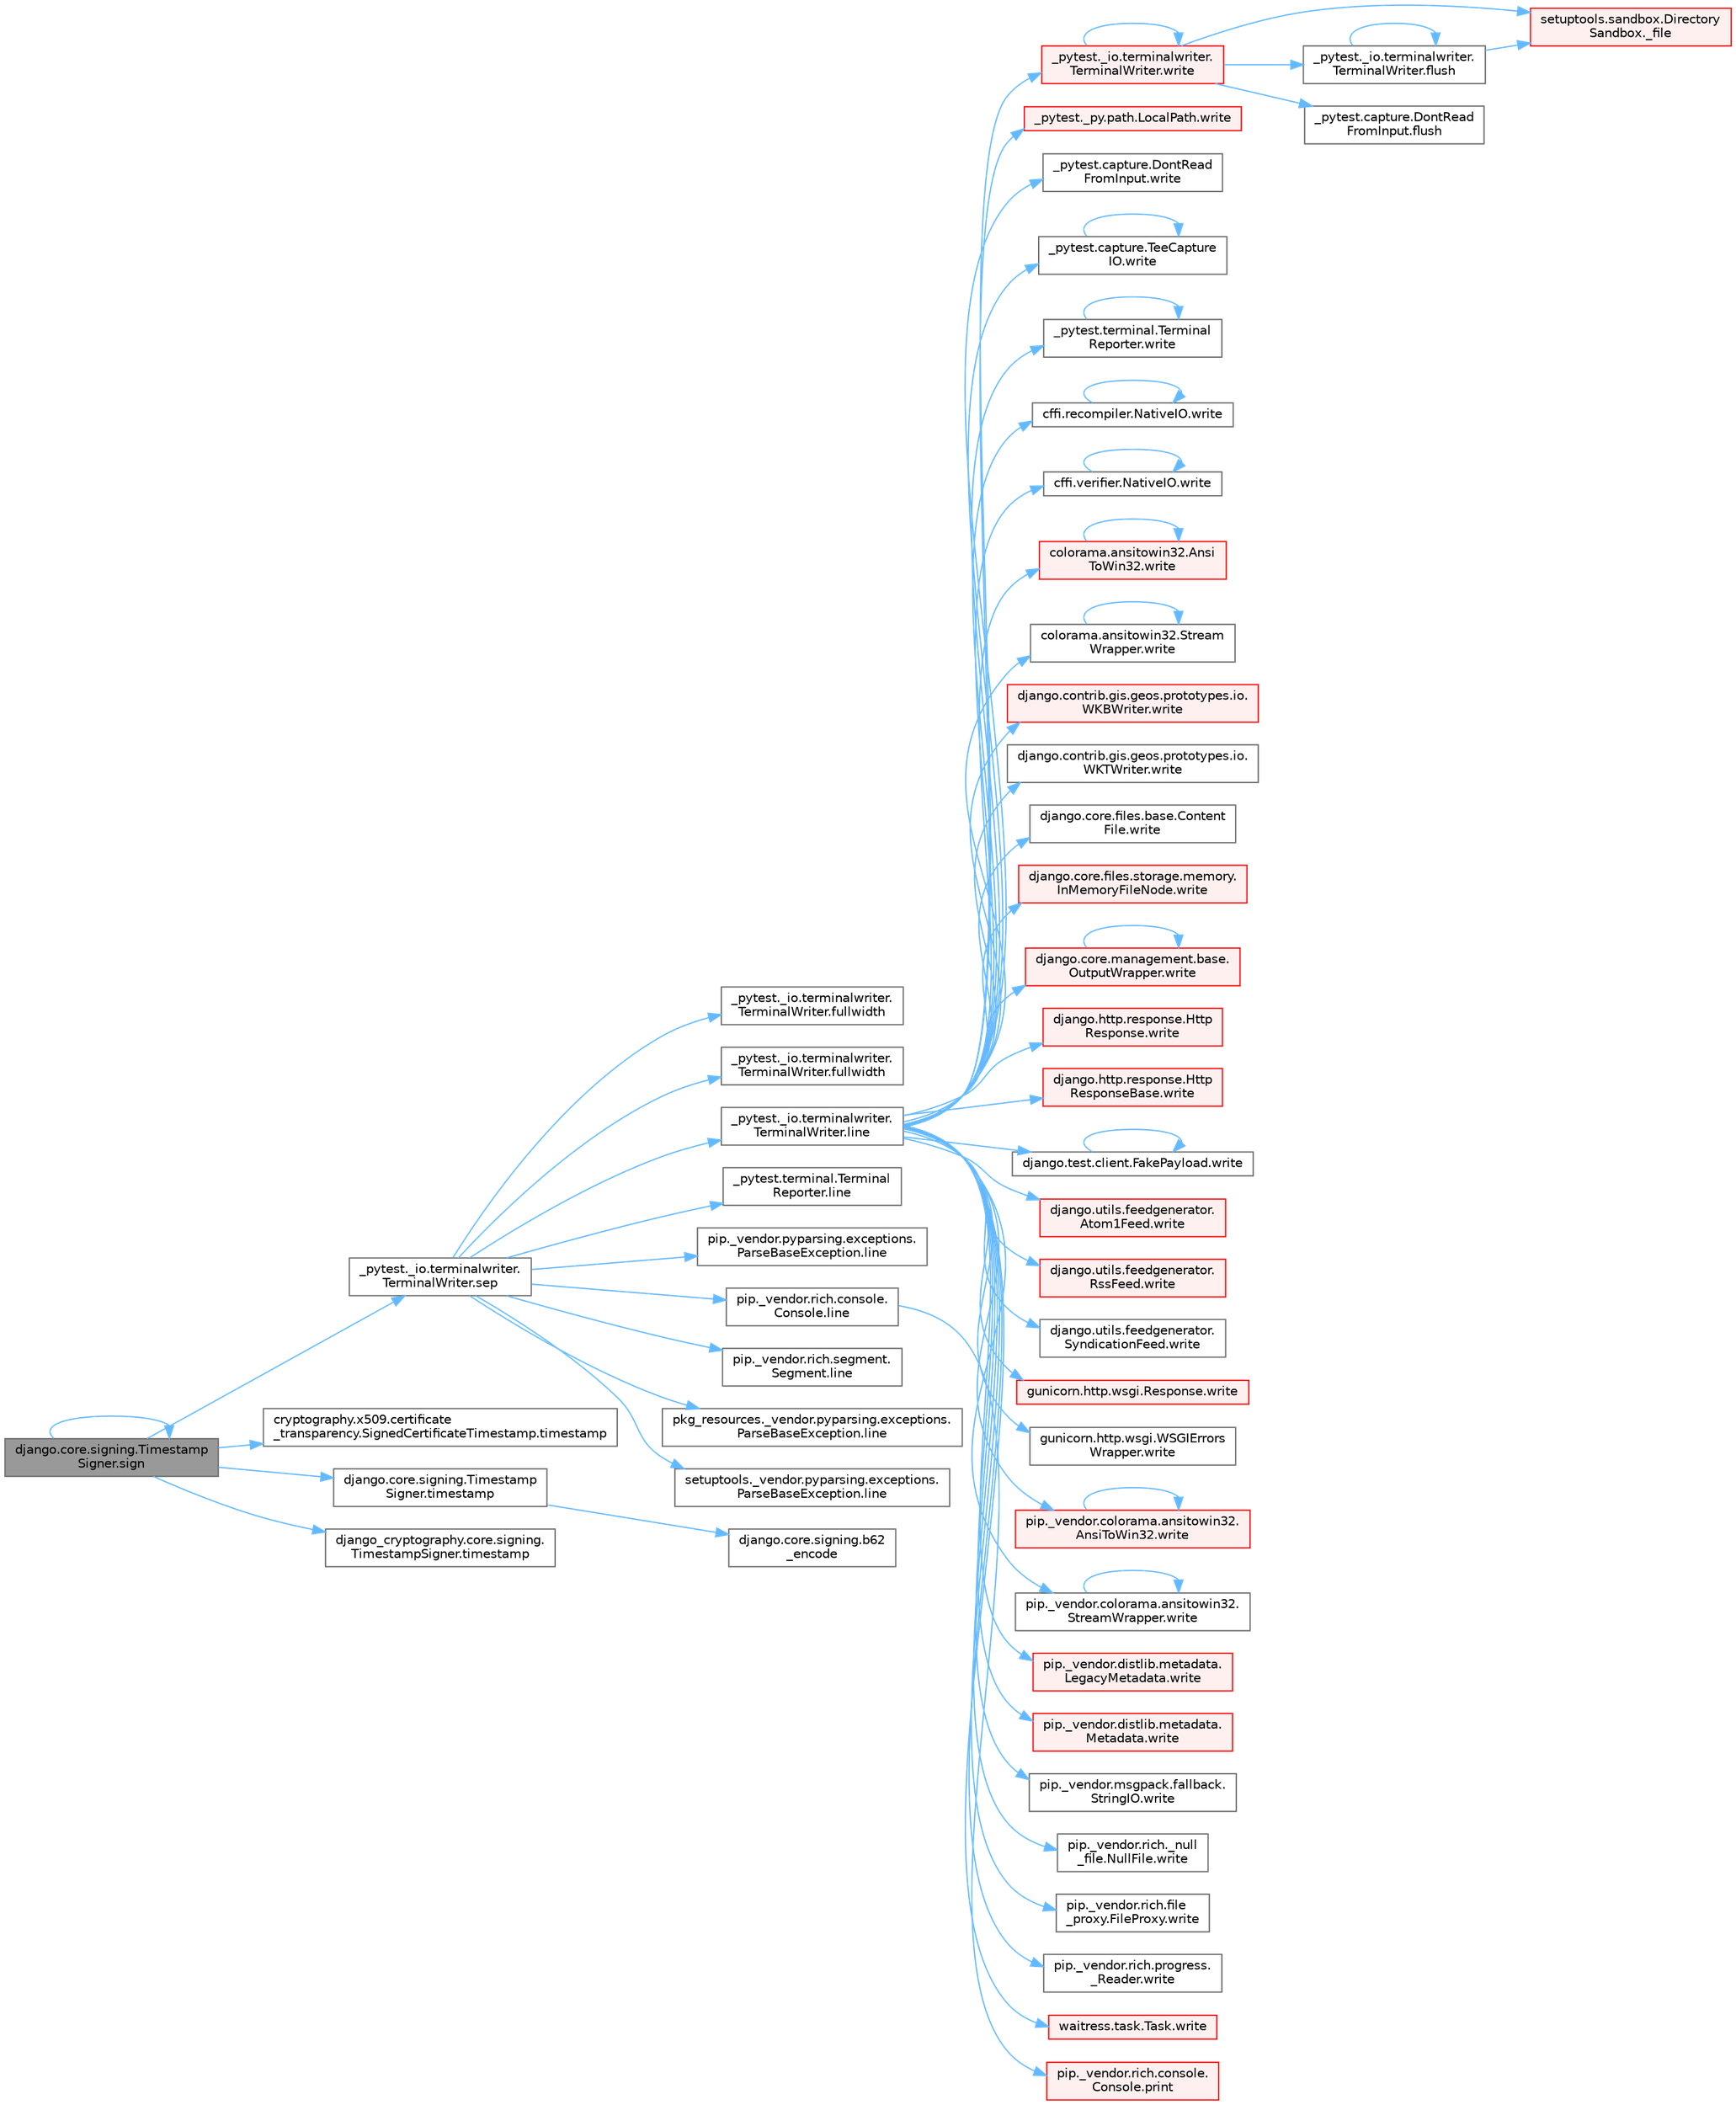 digraph "django.core.signing.TimestampSigner.sign"
{
 // LATEX_PDF_SIZE
  bgcolor="transparent";
  edge [fontname=Helvetica,fontsize=10,labelfontname=Helvetica,labelfontsize=10];
  node [fontname=Helvetica,fontsize=10,shape=box,height=0.2,width=0.4];
  rankdir="LR";
  Node1 [id="Node000001",label="django.core.signing.Timestamp\lSigner.sign",height=0.2,width=0.4,color="gray40", fillcolor="grey60", style="filled", fontcolor="black",tooltip=" "];
  Node1 -> Node2 [id="edge1_Node000001_Node000002",color="steelblue1",style="solid",tooltip=" "];
  Node2 [id="Node000002",label="_pytest._io.terminalwriter.\lTerminalWriter.sep",height=0.2,width=0.4,color="grey40", fillcolor="white", style="filled",URL="$class__pytest_1_1__io_1_1terminalwriter_1_1_terminal_writer.html#a9825789953e583960848896c7c201fb8",tooltip=" "];
  Node2 -> Node3 [id="edge2_Node000002_Node000003",color="steelblue1",style="solid",tooltip=" "];
  Node3 [id="Node000003",label="_pytest._io.terminalwriter.\lTerminalWriter.fullwidth",height=0.2,width=0.4,color="grey40", fillcolor="white", style="filled",URL="$class__pytest_1_1__io_1_1terminalwriter_1_1_terminal_writer.html#ae50311a0eabdbd82576186c911df75e1",tooltip=" "];
  Node2 -> Node4 [id="edge3_Node000002_Node000004",color="steelblue1",style="solid",tooltip=" "];
  Node4 [id="Node000004",label="_pytest._io.terminalwriter.\lTerminalWriter.fullwidth",height=0.2,width=0.4,color="grey40", fillcolor="white", style="filled",URL="$class__pytest_1_1__io_1_1terminalwriter_1_1_terminal_writer.html#af76e8737ba6755dc0b6ac47f6737fac9",tooltip=" "];
  Node2 -> Node5 [id="edge4_Node000002_Node000005",color="steelblue1",style="solid",tooltip=" "];
  Node5 [id="Node000005",label="_pytest._io.terminalwriter.\lTerminalWriter.line",height=0.2,width=0.4,color="grey40", fillcolor="white", style="filled",URL="$class__pytest_1_1__io_1_1terminalwriter_1_1_terminal_writer.html#a70c206b6c71b946771673c95d93d5d5a",tooltip=" "];
  Node5 -> Node6 [id="edge5_Node000005_Node000006",color="steelblue1",style="solid",tooltip=" "];
  Node6 [id="Node000006",label="_pytest._io.terminalwriter.\lTerminalWriter.write",height=0.2,width=0.4,color="red", fillcolor="#FFF0F0", style="filled",URL="$class__pytest_1_1__io_1_1terminalwriter_1_1_terminal_writer.html#ab011b237aec5bafbe3761ee6eceaa5b1",tooltip=" "];
  Node6 -> Node7 [id="edge6_Node000006_Node000007",color="steelblue1",style="solid",tooltip=" "];
  Node7 [id="Node000007",label="setuptools.sandbox.Directory\lSandbox._file",height=0.2,width=0.4,color="red", fillcolor="#FFF0F0", style="filled",URL="$classsetuptools_1_1sandbox_1_1_directory_sandbox.html#acf799106ef73553cbfdf57cc16babd98",tooltip=" "];
  Node6 -> Node10 [id="edge7_Node000006_Node000010",color="steelblue1",style="solid",tooltip=" "];
  Node10 [id="Node000010",label="_pytest._io.terminalwriter.\lTerminalWriter.flush",height=0.2,width=0.4,color="grey40", fillcolor="white", style="filled",URL="$class__pytest_1_1__io_1_1terminalwriter_1_1_terminal_writer.html#a843da9eb57c455ee17b0aac062288702",tooltip=" "];
  Node10 -> Node7 [id="edge8_Node000010_Node000007",color="steelblue1",style="solid",tooltip=" "];
  Node10 -> Node10 [id="edge9_Node000010_Node000010",color="steelblue1",style="solid",tooltip=" "];
  Node6 -> Node11 [id="edge10_Node000006_Node000011",color="steelblue1",style="solid",tooltip=" "];
  Node11 [id="Node000011",label="_pytest.capture.DontRead\lFromInput.flush",height=0.2,width=0.4,color="grey40", fillcolor="white", style="filled",URL="$class__pytest_1_1capture_1_1_dont_read_from_input.html#a077768fd4551ea4669db05b09e56435b",tooltip=" "];
  Node6 -> Node6 [id="edge11_Node000006_Node000006",color="steelblue1",style="solid",tooltip=" "];
  Node5 -> Node2376 [id="edge12_Node000005_Node002376",color="steelblue1",style="solid",tooltip=" "];
  Node2376 [id="Node002376",label="_pytest._py.path.LocalPath.write",height=0.2,width=0.4,color="red", fillcolor="#FFF0F0", style="filled",URL="$class__pytest_1_1__py_1_1path_1_1_local_path.html#a8f782fcf3e7b991a42259724f3d25de2",tooltip=" "];
  Node5 -> Node2405 [id="edge13_Node000005_Node002405",color="steelblue1",style="solid",tooltip=" "];
  Node2405 [id="Node002405",label="_pytest.capture.DontRead\lFromInput.write",height=0.2,width=0.4,color="grey40", fillcolor="white", style="filled",URL="$class__pytest_1_1capture_1_1_dont_read_from_input.html#a406eef5fc6e2a689e4095b418e34258e",tooltip=" "];
  Node5 -> Node2406 [id="edge14_Node000005_Node002406",color="steelblue1",style="solid",tooltip=" "];
  Node2406 [id="Node002406",label="_pytest.capture.TeeCapture\lIO.write",height=0.2,width=0.4,color="grey40", fillcolor="white", style="filled",URL="$class__pytest_1_1capture_1_1_tee_capture_i_o.html#ad2ae68f89adb705539b1f510ac1d2a06",tooltip=" "];
  Node2406 -> Node2406 [id="edge15_Node002406_Node002406",color="steelblue1",style="solid",tooltip=" "];
  Node5 -> Node2407 [id="edge16_Node000005_Node002407",color="steelblue1",style="solid",tooltip=" "];
  Node2407 [id="Node002407",label="_pytest.terminal.Terminal\lReporter.write",height=0.2,width=0.4,color="grey40", fillcolor="white", style="filled",URL="$class__pytest_1_1terminal_1_1_terminal_reporter.html#a6a83fce851fa9dfdc476bc6fb0d4595b",tooltip=" "];
  Node2407 -> Node2407 [id="edge17_Node002407_Node002407",color="steelblue1",style="solid",tooltip=" "];
  Node5 -> Node2408 [id="edge18_Node000005_Node002408",color="steelblue1",style="solid",tooltip=" "];
  Node2408 [id="Node002408",label="cffi.recompiler.NativeIO.write",height=0.2,width=0.4,color="grey40", fillcolor="white", style="filled",URL="$classcffi_1_1recompiler_1_1_native_i_o.html#a179e7b41f653f51024a2cc98ad72cbbe",tooltip=" "];
  Node2408 -> Node2408 [id="edge19_Node002408_Node002408",color="steelblue1",style="solid",tooltip=" "];
  Node5 -> Node2409 [id="edge20_Node000005_Node002409",color="steelblue1",style="solid",tooltip=" "];
  Node2409 [id="Node002409",label="cffi.verifier.NativeIO.write",height=0.2,width=0.4,color="grey40", fillcolor="white", style="filled",URL="$classcffi_1_1verifier_1_1_native_i_o.html#a9f02f1e437c53293db7389ce253ee238",tooltip=" "];
  Node2409 -> Node2409 [id="edge21_Node002409_Node002409",color="steelblue1",style="solid",tooltip=" "];
  Node5 -> Node2410 [id="edge22_Node000005_Node002410",color="steelblue1",style="solid",tooltip=" "];
  Node2410 [id="Node002410",label="colorama.ansitowin32.Ansi\lToWin32.write",height=0.2,width=0.4,color="red", fillcolor="#FFF0F0", style="filled",URL="$classcolorama_1_1ansitowin32_1_1_ansi_to_win32.html#abadac90e6f0a5a03cecdc6f254eca7d8",tooltip=" "];
  Node2410 -> Node2410 [id="edge23_Node002410_Node002410",color="steelblue1",style="solid",tooltip=" "];
  Node5 -> Node2432 [id="edge24_Node000005_Node002432",color="steelblue1",style="solid",tooltip=" "];
  Node2432 [id="Node002432",label="colorama.ansitowin32.Stream\lWrapper.write",height=0.2,width=0.4,color="grey40", fillcolor="white", style="filled",URL="$classcolorama_1_1ansitowin32_1_1_stream_wrapper.html#a551910ddf0a34dde1db2a38e00b789d4",tooltip=" "];
  Node2432 -> Node2432 [id="edge25_Node002432_Node002432",color="steelblue1",style="solid",tooltip=" "];
  Node5 -> Node2433 [id="edge26_Node000005_Node002433",color="steelblue1",style="solid",tooltip=" "];
  Node2433 [id="Node002433",label="django.contrib.gis.geos.prototypes.io.\lWKBWriter.write",height=0.2,width=0.4,color="red", fillcolor="#FFF0F0", style="filled",URL="$classdjango_1_1contrib_1_1gis_1_1geos_1_1prototypes_1_1io_1_1_w_k_b_writer.html#a2cdc902d36a57ba6070e70570ca85c55",tooltip=" "];
  Node5 -> Node2435 [id="edge27_Node000005_Node002435",color="steelblue1",style="solid",tooltip=" "];
  Node2435 [id="Node002435",label="django.contrib.gis.geos.prototypes.io.\lWKTWriter.write",height=0.2,width=0.4,color="grey40", fillcolor="white", style="filled",URL="$classdjango_1_1contrib_1_1gis_1_1geos_1_1prototypes_1_1io_1_1_w_k_t_writer.html#a8c54e53507e3f6193ce7a36c8f977370",tooltip=" "];
  Node5 -> Node2436 [id="edge28_Node000005_Node002436",color="steelblue1",style="solid",tooltip=" "];
  Node2436 [id="Node002436",label="django.core.files.base.Content\lFile.write",height=0.2,width=0.4,color="grey40", fillcolor="white", style="filled",URL="$classdjango_1_1core_1_1files_1_1base_1_1_content_file.html#a5777a08a5be02c055680c8bcbb235c61",tooltip=" "];
  Node5 -> Node2437 [id="edge29_Node000005_Node002437",color="steelblue1",style="solid",tooltip=" "];
  Node2437 [id="Node002437",label="django.core.files.storage.memory.\lInMemoryFileNode.write",height=0.2,width=0.4,color="red", fillcolor="#FFF0F0", style="filled",URL="$classdjango_1_1core_1_1files_1_1storage_1_1memory_1_1_in_memory_file_node.html#a0e630c96ce4523b3fbd453fa5789bc9e",tooltip=" "];
  Node5 -> Node2439 [id="edge30_Node000005_Node002439",color="steelblue1",style="solid",tooltip=" "];
  Node2439 [id="Node002439",label="django.core.management.base.\lOutputWrapper.write",height=0.2,width=0.4,color="red", fillcolor="#FFF0F0", style="filled",URL="$classdjango_1_1core_1_1management_1_1base_1_1_output_wrapper.html#a3577d4a5a7af3c1c66cfdfa3a5bd8a15",tooltip=" "];
  Node2439 -> Node2439 [id="edge31_Node002439_Node002439",color="steelblue1",style="solid",tooltip=" "];
  Node5 -> Node2607 [id="edge32_Node000005_Node002607",color="steelblue1",style="solid",tooltip=" "];
  Node2607 [id="Node002607",label="django.http.response.Http\lResponse.write",height=0.2,width=0.4,color="red", fillcolor="#FFF0F0", style="filled",URL="$classdjango_1_1http_1_1response_1_1_http_response.html#ac159fb36270c736cfc19334cd8350091",tooltip=" "];
  Node5 -> Node2608 [id="edge33_Node000005_Node002608",color="steelblue1",style="solid",tooltip=" "];
  Node2608 [id="Node002608",label="django.http.response.Http\lResponseBase.write",height=0.2,width=0.4,color="red", fillcolor="#FFF0F0", style="filled",URL="$classdjango_1_1http_1_1response_1_1_http_response_base.html#a4be34840707dfbb85170d7339d758dc1",tooltip=" "];
  Node5 -> Node2609 [id="edge34_Node000005_Node002609",color="steelblue1",style="solid",tooltip=" "];
  Node2609 [id="Node002609",label="django.test.client.FakePayload.write",height=0.2,width=0.4,color="grey40", fillcolor="white", style="filled",URL="$classdjango_1_1test_1_1client_1_1_fake_payload.html#a6a1dca1b58f77e75800bc2d738d3fd7e",tooltip=" "];
  Node2609 -> Node2609 [id="edge35_Node002609_Node002609",color="steelblue1",style="solid",tooltip=" "];
  Node5 -> Node2610 [id="edge36_Node000005_Node002610",color="steelblue1",style="solid",tooltip=" "];
  Node2610 [id="Node002610",label="django.utils.feedgenerator.\lAtom1Feed.write",height=0.2,width=0.4,color="red", fillcolor="#FFF0F0", style="filled",URL="$classdjango_1_1utils_1_1feedgenerator_1_1_atom1_feed.html#afbf5b931a75be201e339b64a8aa46119",tooltip=" "];
  Node5 -> Node2684 [id="edge37_Node000005_Node002684",color="steelblue1",style="solid",tooltip=" "];
  Node2684 [id="Node002684",label="django.utils.feedgenerator.\lRssFeed.write",height=0.2,width=0.4,color="red", fillcolor="#FFF0F0", style="filled",URL="$classdjango_1_1utils_1_1feedgenerator_1_1_rss_feed.html#a63ea2926c2c773e874f51ced997a2618",tooltip=" "];
  Node5 -> Node2689 [id="edge38_Node000005_Node002689",color="steelblue1",style="solid",tooltip=" "];
  Node2689 [id="Node002689",label="django.utils.feedgenerator.\lSyndicationFeed.write",height=0.2,width=0.4,color="grey40", fillcolor="white", style="filled",URL="$classdjango_1_1utils_1_1feedgenerator_1_1_syndication_feed.html#a8b6aa844d6a12751a6d67fe6a2e58ebb",tooltip=" "];
  Node5 -> Node2690 [id="edge39_Node000005_Node002690",color="steelblue1",style="solid",tooltip=" "];
  Node2690 [id="Node002690",label="gunicorn.http.wsgi.Response.write",height=0.2,width=0.4,color="red", fillcolor="#FFF0F0", style="filled",URL="$classgunicorn_1_1http_1_1wsgi_1_1_response.html#a125ec803f25529604c0cbf2177de8951",tooltip=" "];
  Node5 -> Node2691 [id="edge40_Node000005_Node002691",color="steelblue1",style="solid",tooltip=" "];
  Node2691 [id="Node002691",label="gunicorn.http.wsgi.WSGIErrors\lWrapper.write",height=0.2,width=0.4,color="grey40", fillcolor="white", style="filled",URL="$classgunicorn_1_1http_1_1wsgi_1_1_w_s_g_i_errors_wrapper.html#a7dabeb0732ba57e770de5e6c297cbfba",tooltip=" "];
  Node5 -> Node2419 [id="edge41_Node000005_Node002419",color="steelblue1",style="solid",tooltip=" "];
  Node2419 [id="Node002419",label="pip._vendor.colorama.ansitowin32.\lAnsiToWin32.write",height=0.2,width=0.4,color="red", fillcolor="#FFF0F0", style="filled",URL="$classpip_1_1__vendor_1_1colorama_1_1ansitowin32_1_1_ansi_to_win32.html#aaeb0baf104470a2dfb282dce019b45e4",tooltip=" "];
  Node2419 -> Node2419 [id="edge42_Node002419_Node002419",color="steelblue1",style="solid",tooltip=" "];
  Node5 -> Node2692 [id="edge43_Node000005_Node002692",color="steelblue1",style="solid",tooltip=" "];
  Node2692 [id="Node002692",label="pip._vendor.colorama.ansitowin32.\lStreamWrapper.write",height=0.2,width=0.4,color="grey40", fillcolor="white", style="filled",URL="$classpip_1_1__vendor_1_1colorama_1_1ansitowin32_1_1_stream_wrapper.html#aa47f76b442f79d6ff416b7b941fc274e",tooltip=" "];
  Node2692 -> Node2692 [id="edge44_Node002692_Node002692",color="steelblue1",style="solid",tooltip=" "];
  Node5 -> Node2693 [id="edge45_Node000005_Node002693",color="steelblue1",style="solid",tooltip=" "];
  Node2693 [id="Node002693",label="pip._vendor.distlib.metadata.\lLegacyMetadata.write",height=0.2,width=0.4,color="red", fillcolor="#FFF0F0", style="filled",URL="$classpip_1_1__vendor_1_1distlib_1_1metadata_1_1_legacy_metadata.html#af3423aeacce2739a48b38815d4ba89be",tooltip=" "];
  Node5 -> Node2699 [id="edge46_Node000005_Node002699",color="steelblue1",style="solid",tooltip=" "];
  Node2699 [id="Node002699",label="pip._vendor.distlib.metadata.\lMetadata.write",height=0.2,width=0.4,color="red", fillcolor="#FFF0F0", style="filled",URL="$classpip_1_1__vendor_1_1distlib_1_1metadata_1_1_metadata.html#a1a2c54572ca133a21190923864249820",tooltip=" "];
  Node5 -> Node2711 [id="edge47_Node000005_Node002711",color="steelblue1",style="solid",tooltip=" "];
  Node2711 [id="Node002711",label="pip._vendor.msgpack.fallback.\lStringIO.write",height=0.2,width=0.4,color="grey40", fillcolor="white", style="filled",URL="$classpip_1_1__vendor_1_1msgpack_1_1fallback_1_1_string_i_o.html#a6adb76b5a6646bce44458254c6dacaf7",tooltip=" "];
  Node5 -> Node2712 [id="edge48_Node000005_Node002712",color="steelblue1",style="solid",tooltip=" "];
  Node2712 [id="Node002712",label="pip._vendor.rich._null\l_file.NullFile.write",height=0.2,width=0.4,color="grey40", fillcolor="white", style="filled",URL="$classpip_1_1__vendor_1_1rich_1_1__null__file_1_1_null_file.html#a01d2e01041fb795a1f042e5a520ebc35",tooltip=" "];
  Node5 -> Node2713 [id="edge49_Node000005_Node002713",color="steelblue1",style="solid",tooltip=" "];
  Node2713 [id="Node002713",label="pip._vendor.rich.file\l_proxy.FileProxy.write",height=0.2,width=0.4,color="grey40", fillcolor="white", style="filled",URL="$classpip_1_1__vendor_1_1rich_1_1file__proxy_1_1_file_proxy.html#a433bec714cb79fe570a7fa947d7ef607",tooltip=" "];
  Node5 -> Node2714 [id="edge50_Node000005_Node002714",color="steelblue1",style="solid",tooltip=" "];
  Node2714 [id="Node002714",label="pip._vendor.rich.progress.\l_Reader.write",height=0.2,width=0.4,color="grey40", fillcolor="white", style="filled",URL="$classpip_1_1__vendor_1_1rich_1_1progress_1_1___reader.html#a8ef599c97b85c42dcb4df6645d5734e1",tooltip=" "];
  Node5 -> Node2715 [id="edge51_Node000005_Node002715",color="steelblue1",style="solid",tooltip=" "];
  Node2715 [id="Node002715",label="waitress.task.Task.write",height=0.2,width=0.4,color="red", fillcolor="#FFF0F0", style="filled",URL="$classwaitress_1_1task_1_1_task.html#a4ea20833759dca71b052d4f67ff85834",tooltip=" "];
  Node2 -> Node313 [id="edge52_Node000002_Node000313",color="steelblue1",style="solid",tooltip=" "];
  Node313 [id="Node000313",label="_pytest.terminal.Terminal\lReporter.line",height=0.2,width=0.4,color="grey40", fillcolor="white", style="filled",URL="$class__pytest_1_1terminal_1_1_terminal_reporter.html#a93c0c8ead6fc609ded513a82b16b30d6",tooltip=" "];
  Node2 -> Node314 [id="edge53_Node000002_Node000314",color="steelblue1",style="solid",tooltip=" "];
  Node314 [id="Node000314",label="pip._vendor.pyparsing.exceptions.\lParseBaseException.line",height=0.2,width=0.4,color="grey40", fillcolor="white", style="filled",URL="$classpip_1_1__vendor_1_1pyparsing_1_1exceptions_1_1_parse_base_exception.html#aa2329017443b8e4ac6f0415a61e18938",tooltip=" "];
  Node2 -> Node315 [id="edge54_Node000002_Node000315",color="steelblue1",style="solid",tooltip=" "];
  Node315 [id="Node000315",label="pip._vendor.rich.console.\lConsole.line",height=0.2,width=0.4,color="grey40", fillcolor="white", style="filled",URL="$classpip_1_1__vendor_1_1rich_1_1console_1_1_console.html#a41d951735692dcacd03f429df410629c",tooltip=" "];
  Node315 -> Node316 [id="edge55_Node000315_Node000316",color="steelblue1",style="solid",tooltip=" "];
  Node316 [id="Node000316",label="pip._vendor.rich.console.\lConsole.print",height=0.2,width=0.4,color="red", fillcolor="#FFF0F0", style="filled",URL="$classpip_1_1__vendor_1_1rich_1_1console_1_1_console.html#af954370cdbb49236b597f2c11064549d",tooltip=" "];
  Node2 -> Node4434 [id="edge56_Node000002_Node004434",color="steelblue1",style="solid",tooltip=" "];
  Node4434 [id="Node004434",label="pip._vendor.rich.segment.\lSegment.line",height=0.2,width=0.4,color="grey40", fillcolor="white", style="filled",URL="$classpip_1_1__vendor_1_1rich_1_1segment_1_1_segment.html#a1d04079b7b56d7149c9f695a7005053c",tooltip=" "];
  Node2 -> Node4435 [id="edge57_Node000002_Node004435",color="steelblue1",style="solid",tooltip=" "];
  Node4435 [id="Node004435",label="pkg_resources._vendor.pyparsing.exceptions.\lParseBaseException.line",height=0.2,width=0.4,color="grey40", fillcolor="white", style="filled",URL="$classpkg__resources_1_1__vendor_1_1pyparsing_1_1exceptions_1_1_parse_base_exception.html#a0008de93649d601aee59f9355b7db231",tooltip=" "];
  Node2 -> Node4436 [id="edge58_Node000002_Node004436",color="steelblue1",style="solid",tooltip=" "];
  Node4436 [id="Node004436",label="setuptools._vendor.pyparsing.exceptions.\lParseBaseException.line",height=0.2,width=0.4,color="grey40", fillcolor="white", style="filled",URL="$classsetuptools_1_1__vendor_1_1pyparsing_1_1exceptions_1_1_parse_base_exception.html#ac4e957463d1b83df668df7d619160a90",tooltip=" "];
  Node1 -> Node1 [id="edge59_Node000001_Node000001",color="steelblue1",style="solid",tooltip=" "];
  Node1 -> Node4526 [id="edge60_Node000001_Node004526",color="steelblue1",style="solid",tooltip=" "];
  Node4526 [id="Node004526",label="cryptography.x509.certificate\l_transparency.SignedCertificateTimestamp.timestamp",height=0.2,width=0.4,color="grey40", fillcolor="white", style="filled",URL="$classcryptography_1_1x509_1_1certificate__transparency_1_1_signed_certificate_timestamp.html#a1b17695b670978cc81cbcb63a173fc48",tooltip=" "];
  Node1 -> Node4527 [id="edge61_Node000001_Node004527",color="steelblue1",style="solid",tooltip=" "];
  Node4527 [id="Node004527",label="django.core.signing.Timestamp\lSigner.timestamp",height=0.2,width=0.4,color="grey40", fillcolor="white", style="filled",URL="$classdjango_1_1core_1_1signing_1_1_timestamp_signer.html#a518938c8f74d18a1db1d49e294709e06",tooltip=" "];
  Node4527 -> Node4528 [id="edge62_Node004527_Node004528",color="steelblue1",style="solid",tooltip=" "];
  Node4528 [id="Node004528",label="django.core.signing.b62\l_encode",height=0.2,width=0.4,color="grey40", fillcolor="white", style="filled",URL="$namespacedjango_1_1core_1_1signing.html#aa13ddba8fe60fe5b860e28312a9b4387",tooltip=" "];
  Node1 -> Node4529 [id="edge63_Node000001_Node004529",color="steelblue1",style="solid",tooltip=" "];
  Node4529 [id="Node004529",label="django_cryptography.core.signing.\lTimestampSigner.timestamp",height=0.2,width=0.4,color="grey40", fillcolor="white", style="filled",URL="$classdjango__cryptography_1_1core_1_1signing_1_1_timestamp_signer.html#ae8a1d6ee0a9c0c93a9389ed00a6e5130",tooltip=" "];
}
